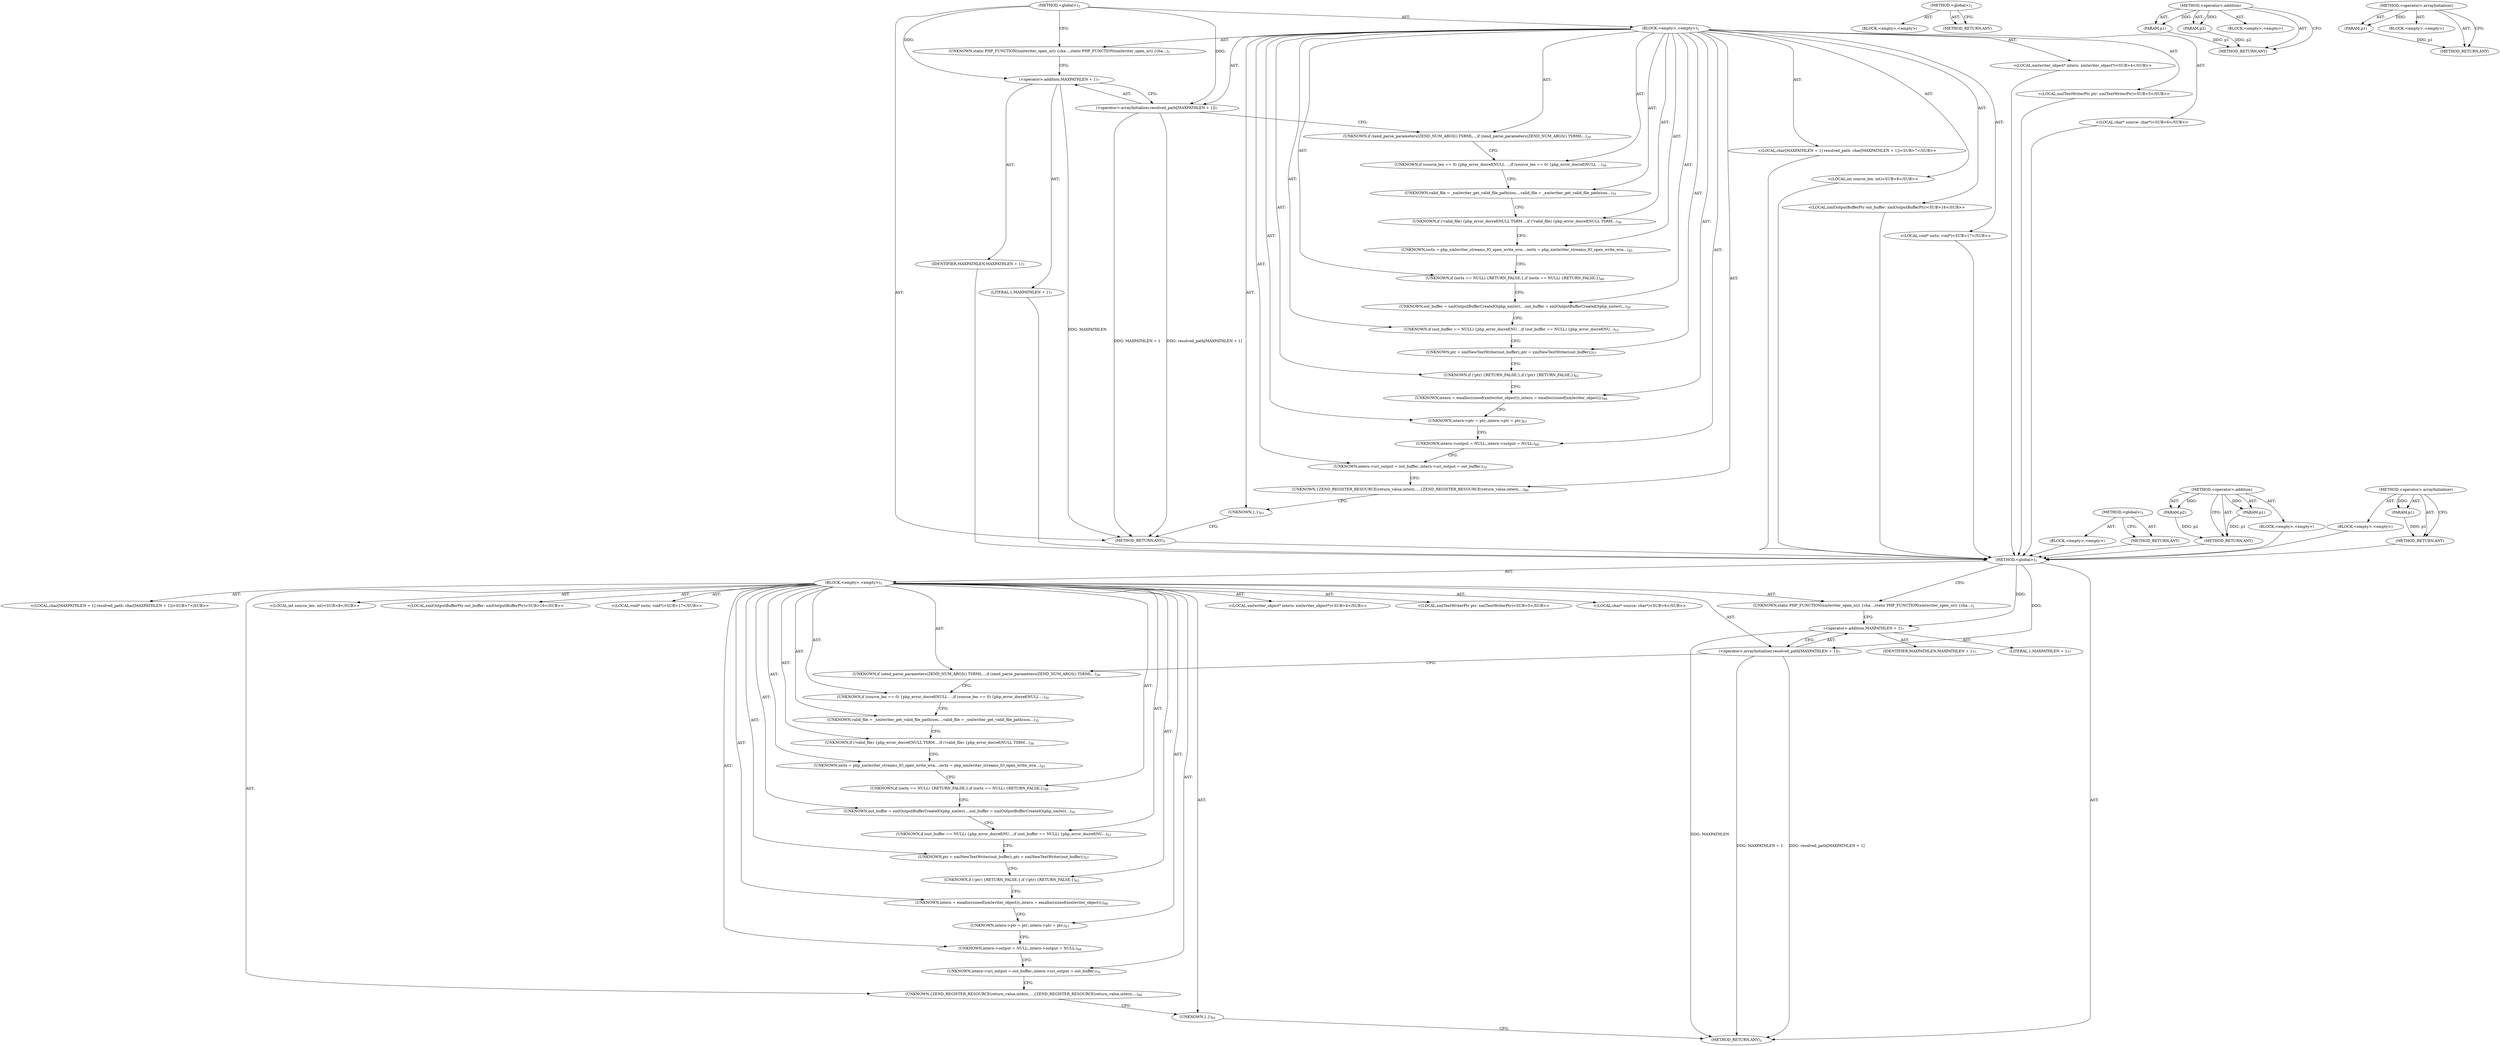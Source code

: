 digraph "&lt;operator&gt;.arrayInitializer" {
vulnerable_6 [label=<(METHOD,&lt;global&gt;)<SUB>1</SUB>>];
vulnerable_7 [label=<(BLOCK,&lt;empty&gt;,&lt;empty&gt;)<SUB>1</SUB>>];
vulnerable_8 [label=<(UNKNOWN,static PHP_FUNCTION(xmlwriter_open_uri)
 {
	cha...,static PHP_FUNCTION(xmlwriter_open_uri)
 {
	cha...)<SUB>1</SUB>>];
vulnerable_9 [label="<(LOCAL,xmlwriter_object* intern: xmlwriter_object*)<SUB>4</SUB>>"];
vulnerable_10 [label="<(LOCAL,xmlTextWriterPtr ptr: xmlTextWriterPtr)<SUB>5</SUB>>"];
vulnerable_11 [label="<(LOCAL,char* source: char*)<SUB>6</SUB>>"];
vulnerable_12 [label="<(LOCAL,char[MAXPATHLEN + 1] resolved_path: char[MAXPATHLEN + 1])<SUB>7</SUB>>"];
vulnerable_13 [label=<(&lt;operator&gt;.arrayInitializer,resolved_path[MAXPATHLEN + 1])<SUB>7</SUB>>];
vulnerable_14 [label=<(&lt;operator&gt;.addition,MAXPATHLEN + 1)<SUB>7</SUB>>];
vulnerable_15 [label=<(IDENTIFIER,MAXPATHLEN,MAXPATHLEN + 1)<SUB>7</SUB>>];
vulnerable_16 [label=<(LITERAL,1,MAXPATHLEN + 1)<SUB>7</SUB>>];
vulnerable_17 [label="<(LOCAL,int source_len: int)<SUB>8</SUB>>"];
vulnerable_18 [label="<(LOCAL,xmlOutputBufferPtr out_buffer: xmlOutputBufferPtr)<SUB>16</SUB>>"];
vulnerable_19 [label="<(LOCAL,void* ioctx: void*)<SUB>17</SUB>>"];
vulnerable_20 [label=<(UNKNOWN,if (zend_parse_parameters(ZEND_NUM_ARGS() TSRML...,if (zend_parse_parameters(ZEND_NUM_ARGS() TSRML...)<SUB>20</SUB>>];
vulnerable_21 [label=<(UNKNOWN,if (source_len == 0) {
		php_error_docref(NULL ...,if (source_len == 0) {
		php_error_docref(NULL ...)<SUB>30</SUB>>];
vulnerable_22 [label=<(UNKNOWN,valid_file = _xmlwriter_get_valid_file_path(sou...,valid_file = _xmlwriter_get_valid_file_path(sou...)<SUB>35</SUB>>];
vulnerable_23 [label=<(UNKNOWN,if (!valid_file) {
		php_error_docref(NULL TSRM...,if (!valid_file) {
		php_error_docref(NULL TSRM...)<SUB>36</SUB>>];
vulnerable_24 [label=<(UNKNOWN,ioctx = php_xmlwriter_streams_IO_open_write_wra...,ioctx = php_xmlwriter_streams_IO_open_write_wra...)<SUB>45</SUB>>];
vulnerable_25 [label=<(UNKNOWN,if (ioctx == NULL) {
		RETURN_FALSE;
	},if (ioctx == NULL) {
		RETURN_FALSE;
	})<SUB>46</SUB>>];
vulnerable_26 [label=<(UNKNOWN,out_buffer = xmlOutputBufferCreateIO(php_xmlwri...,out_buffer = xmlOutputBufferCreateIO(php_xmlwri...)<SUB>50</SUB>>];
vulnerable_27 [label=<(UNKNOWN,if (out_buffer == NULL) {
		php_error_docref(NU...,if (out_buffer == NULL) {
		php_error_docref(NU...)<SUB>53</SUB>>];
vulnerable_28 [label=<(UNKNOWN,ptr = xmlNewTextWriter(out_buffer);,ptr = xmlNewTextWriter(out_buffer);)<SUB>57</SUB>>];
vulnerable_29 [label=<(UNKNOWN,if (!ptr) {
		RETURN_FALSE;
	},if (!ptr) {
		RETURN_FALSE;
	})<SUB>62</SUB>>];
vulnerable_30 [label=<(UNKNOWN,intern = emalloc(sizeof(xmlwriter_object));,intern = emalloc(sizeof(xmlwriter_object));)<SUB>66</SUB>>];
vulnerable_31 [label=<(UNKNOWN,intern-&gt;ptr = ptr;,intern-&gt;ptr = ptr;)<SUB>67</SUB>>];
vulnerable_32 [label=<(UNKNOWN,intern-&gt;output = NULL;,intern-&gt;output = NULL;)<SUB>68</SUB>>];
vulnerable_33 [label=<(UNKNOWN,intern-&gt;uri_output = out_buffer;,intern-&gt;uri_output = out_buffer;)<SUB>70</SUB>>];
vulnerable_34 [label=<(UNKNOWN,{
		ZEND_REGISTER_RESOURCE(return_value,intern,...,{
		ZEND_REGISTER_RESOURCE(return_value,intern,...)<SUB>80</SUB>>];
vulnerable_35 [label=<(UNKNOWN,},})<SUB>83</SUB>>];
vulnerable_36 [label=<(METHOD_RETURN,ANY)<SUB>1</SUB>>];
vulnerable_55 [label=<(METHOD,&lt;global&gt;)<SUB>1</SUB>>];
vulnerable_56 [label=<(BLOCK,&lt;empty&gt;,&lt;empty&gt;)>];
vulnerable_57 [label=<(METHOD_RETURN,ANY)>];
vulnerable_65 [label=<(METHOD,&lt;operator&gt;.addition)>];
vulnerable_66 [label=<(PARAM,p1)>];
vulnerable_67 [label=<(PARAM,p2)>];
vulnerable_68 [label=<(BLOCK,&lt;empty&gt;,&lt;empty&gt;)>];
vulnerable_69 [label=<(METHOD_RETURN,ANY)>];
vulnerable_61 [label=<(METHOD,&lt;operator&gt;.arrayInitializer)>];
vulnerable_62 [label=<(PARAM,p1)>];
vulnerable_63 [label=<(BLOCK,&lt;empty&gt;,&lt;empty&gt;)>];
vulnerable_64 [label=<(METHOD_RETURN,ANY)>];
fixed_6 [label=<(METHOD,&lt;global&gt;)<SUB>1</SUB>>];
fixed_7 [label=<(BLOCK,&lt;empty&gt;,&lt;empty&gt;)<SUB>1</SUB>>];
fixed_8 [label=<(UNKNOWN,static PHP_FUNCTION(xmlwriter_open_uri)
 {
	cha...,static PHP_FUNCTION(xmlwriter_open_uri)
 {
	cha...)<SUB>1</SUB>>];
fixed_9 [label="<(LOCAL,xmlwriter_object* intern: xmlwriter_object*)<SUB>4</SUB>>"];
fixed_10 [label="<(LOCAL,xmlTextWriterPtr ptr: xmlTextWriterPtr)<SUB>5</SUB>>"];
fixed_11 [label="<(LOCAL,char* source: char*)<SUB>6</SUB>>"];
fixed_12 [label="<(LOCAL,char[MAXPATHLEN + 1] resolved_path: char[MAXPATHLEN + 1])<SUB>7</SUB>>"];
fixed_13 [label=<(&lt;operator&gt;.arrayInitializer,resolved_path[MAXPATHLEN + 1])<SUB>7</SUB>>];
fixed_14 [label=<(&lt;operator&gt;.addition,MAXPATHLEN + 1)<SUB>7</SUB>>];
fixed_15 [label=<(IDENTIFIER,MAXPATHLEN,MAXPATHLEN + 1)<SUB>7</SUB>>];
fixed_16 [label=<(LITERAL,1,MAXPATHLEN + 1)<SUB>7</SUB>>];
fixed_17 [label="<(LOCAL,int source_len: int)<SUB>8</SUB>>"];
fixed_18 [label="<(LOCAL,xmlOutputBufferPtr out_buffer: xmlOutputBufferPtr)<SUB>16</SUB>>"];
fixed_19 [label="<(LOCAL,void* ioctx: void*)<SUB>17</SUB>>"];
fixed_20 [label=<(UNKNOWN,if (zend_parse_parameters(ZEND_NUM_ARGS() TSRML...,if (zend_parse_parameters(ZEND_NUM_ARGS() TSRML...)<SUB>20</SUB>>];
fixed_21 [label=<(UNKNOWN,if (source_len == 0) {
		php_error_docref(NULL ...,if (source_len == 0) {
		php_error_docref(NULL ...)<SUB>30</SUB>>];
fixed_22 [label=<(UNKNOWN,valid_file = _xmlwriter_get_valid_file_path(sou...,valid_file = _xmlwriter_get_valid_file_path(sou...)<SUB>35</SUB>>];
fixed_23 [label=<(UNKNOWN,if (!valid_file) {
		php_error_docref(NULL TSRM...,if (!valid_file) {
		php_error_docref(NULL TSRM...)<SUB>36</SUB>>];
fixed_24 [label=<(UNKNOWN,ioctx = php_xmlwriter_streams_IO_open_write_wra...,ioctx = php_xmlwriter_streams_IO_open_write_wra...)<SUB>45</SUB>>];
fixed_25 [label=<(UNKNOWN,if (ioctx == NULL) {
		RETURN_FALSE;
	},if (ioctx == NULL) {
		RETURN_FALSE;
	})<SUB>46</SUB>>];
fixed_26 [label=<(UNKNOWN,out_buffer = xmlOutputBufferCreateIO(php_xmlwri...,out_buffer = xmlOutputBufferCreateIO(php_xmlwri...)<SUB>50</SUB>>];
fixed_27 [label=<(UNKNOWN,if (out_buffer == NULL) {
		php_error_docref(NU...,if (out_buffer == NULL) {
		php_error_docref(NU...)<SUB>53</SUB>>];
fixed_28 [label=<(UNKNOWN,ptr = xmlNewTextWriter(out_buffer);,ptr = xmlNewTextWriter(out_buffer);)<SUB>57</SUB>>];
fixed_29 [label=<(UNKNOWN,if (!ptr) {
		RETURN_FALSE;
	},if (!ptr) {
		RETURN_FALSE;
	})<SUB>62</SUB>>];
fixed_30 [label=<(UNKNOWN,intern = emalloc(sizeof(xmlwriter_object));,intern = emalloc(sizeof(xmlwriter_object));)<SUB>66</SUB>>];
fixed_31 [label=<(UNKNOWN,intern-&gt;ptr = ptr;,intern-&gt;ptr = ptr;)<SUB>67</SUB>>];
fixed_32 [label=<(UNKNOWN,intern-&gt;output = NULL;,intern-&gt;output = NULL;)<SUB>68</SUB>>];
fixed_33 [label=<(UNKNOWN,intern-&gt;uri_output = out_buffer;,intern-&gt;uri_output = out_buffer;)<SUB>70</SUB>>];
fixed_34 [label=<(UNKNOWN,{
		ZEND_REGISTER_RESOURCE(return_value,intern,...,{
		ZEND_REGISTER_RESOURCE(return_value,intern,...)<SUB>80</SUB>>];
fixed_35 [label=<(UNKNOWN,},})<SUB>83</SUB>>];
fixed_36 [label=<(METHOD_RETURN,ANY)<SUB>1</SUB>>];
fixed_55 [label=<(METHOD,&lt;global&gt;)<SUB>1</SUB>>];
fixed_56 [label=<(BLOCK,&lt;empty&gt;,&lt;empty&gt;)>];
fixed_57 [label=<(METHOD_RETURN,ANY)>];
fixed_65 [label=<(METHOD,&lt;operator&gt;.addition)>];
fixed_66 [label=<(PARAM,p1)>];
fixed_67 [label=<(PARAM,p2)>];
fixed_68 [label=<(BLOCK,&lt;empty&gt;,&lt;empty&gt;)>];
fixed_69 [label=<(METHOD_RETURN,ANY)>];
fixed_61 [label=<(METHOD,&lt;operator&gt;.arrayInitializer)>];
fixed_62 [label=<(PARAM,p1)>];
fixed_63 [label=<(BLOCK,&lt;empty&gt;,&lt;empty&gt;)>];
fixed_64 [label=<(METHOD_RETURN,ANY)>];
vulnerable_6 -> vulnerable_7  [key=0, label="AST: "];
vulnerable_6 -> vulnerable_36  [key=0, label="AST: "];
vulnerable_6 -> vulnerable_8  [key=0, label="CFG: "];
vulnerable_6 -> vulnerable_13  [key=0, label="DDG: "];
vulnerable_6 -> vulnerable_14  [key=0, label="DDG: "];
vulnerable_7 -> vulnerable_8  [key=0, label="AST: "];
vulnerable_7 -> vulnerable_9  [key=0, label="AST: "];
vulnerable_7 -> vulnerable_10  [key=0, label="AST: "];
vulnerable_7 -> vulnerable_11  [key=0, label="AST: "];
vulnerable_7 -> vulnerable_12  [key=0, label="AST: "];
vulnerable_7 -> vulnerable_13  [key=0, label="AST: "];
vulnerable_7 -> vulnerable_17  [key=0, label="AST: "];
vulnerable_7 -> vulnerable_18  [key=0, label="AST: "];
vulnerable_7 -> vulnerable_19  [key=0, label="AST: "];
vulnerable_7 -> vulnerable_20  [key=0, label="AST: "];
vulnerable_7 -> vulnerable_21  [key=0, label="AST: "];
vulnerable_7 -> vulnerable_22  [key=0, label="AST: "];
vulnerable_7 -> vulnerable_23  [key=0, label="AST: "];
vulnerable_7 -> vulnerable_24  [key=0, label="AST: "];
vulnerable_7 -> vulnerable_25  [key=0, label="AST: "];
vulnerable_7 -> vulnerable_26  [key=0, label="AST: "];
vulnerable_7 -> vulnerable_27  [key=0, label="AST: "];
vulnerable_7 -> vulnerable_28  [key=0, label="AST: "];
vulnerable_7 -> vulnerable_29  [key=0, label="AST: "];
vulnerable_7 -> vulnerable_30  [key=0, label="AST: "];
vulnerable_7 -> vulnerable_31  [key=0, label="AST: "];
vulnerable_7 -> vulnerable_32  [key=0, label="AST: "];
vulnerable_7 -> vulnerable_33  [key=0, label="AST: "];
vulnerable_7 -> vulnerable_34  [key=0, label="AST: "];
vulnerable_7 -> vulnerable_35  [key=0, label="AST: "];
vulnerable_8 -> vulnerable_14  [key=0, label="CFG: "];
vulnerable_9 -> fixed_6  [key=0];
vulnerable_10 -> fixed_6  [key=0];
vulnerable_11 -> fixed_6  [key=0];
vulnerable_12 -> fixed_6  [key=0];
vulnerable_13 -> vulnerable_14  [key=0, label="AST: "];
vulnerable_13 -> vulnerable_20  [key=0, label="CFG: "];
vulnerable_13 -> vulnerable_36  [key=0, label="DDG: MAXPATHLEN + 1"];
vulnerable_13 -> vulnerable_36  [key=1, label="DDG: resolved_path[MAXPATHLEN + 1]"];
vulnerable_14 -> vulnerable_15  [key=0, label="AST: "];
vulnerable_14 -> vulnerable_16  [key=0, label="AST: "];
vulnerable_14 -> vulnerable_13  [key=0, label="CFG: "];
vulnerable_14 -> vulnerable_36  [key=0, label="DDG: MAXPATHLEN"];
vulnerable_15 -> fixed_6  [key=0];
vulnerable_16 -> fixed_6  [key=0];
vulnerable_17 -> fixed_6  [key=0];
vulnerable_18 -> fixed_6  [key=0];
vulnerable_19 -> fixed_6  [key=0];
vulnerable_20 -> vulnerable_21  [key=0, label="CFG: "];
vulnerable_21 -> vulnerable_22  [key=0, label="CFG: "];
vulnerable_22 -> vulnerable_23  [key=0, label="CFG: "];
vulnerable_23 -> vulnerable_24  [key=0, label="CFG: "];
vulnerable_24 -> vulnerable_25  [key=0, label="CFG: "];
vulnerable_25 -> vulnerable_26  [key=0, label="CFG: "];
vulnerable_26 -> vulnerable_27  [key=0, label="CFG: "];
vulnerable_27 -> vulnerable_28  [key=0, label="CFG: "];
vulnerable_28 -> vulnerable_29  [key=0, label="CFG: "];
vulnerable_29 -> vulnerable_30  [key=0, label="CFG: "];
vulnerable_30 -> vulnerable_31  [key=0, label="CFG: "];
vulnerable_31 -> vulnerable_32  [key=0, label="CFG: "];
vulnerable_32 -> vulnerable_33  [key=0, label="CFG: "];
vulnerable_33 -> vulnerable_34  [key=0, label="CFG: "];
vulnerable_34 -> vulnerable_35  [key=0, label="CFG: "];
vulnerable_35 -> vulnerable_36  [key=0, label="CFG: "];
vulnerable_36 -> fixed_6  [key=0];
vulnerable_55 -> vulnerable_56  [key=0, label="AST: "];
vulnerable_55 -> vulnerable_57  [key=0, label="AST: "];
vulnerable_55 -> vulnerable_57  [key=1, label="CFG: "];
vulnerable_56 -> fixed_6  [key=0];
vulnerable_57 -> fixed_6  [key=0];
vulnerable_65 -> vulnerable_66  [key=0, label="AST: "];
vulnerable_65 -> vulnerable_66  [key=1, label="DDG: "];
vulnerable_65 -> vulnerable_68  [key=0, label="AST: "];
vulnerable_65 -> vulnerable_67  [key=0, label="AST: "];
vulnerable_65 -> vulnerable_67  [key=1, label="DDG: "];
vulnerable_65 -> vulnerable_69  [key=0, label="AST: "];
vulnerable_65 -> vulnerable_69  [key=1, label="CFG: "];
vulnerable_66 -> vulnerable_69  [key=0, label="DDG: p1"];
vulnerable_67 -> vulnerable_69  [key=0, label="DDG: p2"];
vulnerable_68 -> fixed_6  [key=0];
vulnerable_69 -> fixed_6  [key=0];
vulnerable_61 -> vulnerable_62  [key=0, label="AST: "];
vulnerable_61 -> vulnerable_62  [key=1, label="DDG: "];
vulnerable_61 -> vulnerable_63  [key=0, label="AST: "];
vulnerable_61 -> vulnerable_64  [key=0, label="AST: "];
vulnerable_61 -> vulnerable_64  [key=1, label="CFG: "];
vulnerable_62 -> vulnerable_64  [key=0, label="DDG: p1"];
vulnerable_63 -> fixed_6  [key=0];
vulnerable_64 -> fixed_6  [key=0];
fixed_6 -> fixed_7  [key=0, label="AST: "];
fixed_6 -> fixed_36  [key=0, label="AST: "];
fixed_6 -> fixed_8  [key=0, label="CFG: "];
fixed_6 -> fixed_13  [key=0, label="DDG: "];
fixed_6 -> fixed_14  [key=0, label="DDG: "];
fixed_7 -> fixed_8  [key=0, label="AST: "];
fixed_7 -> fixed_9  [key=0, label="AST: "];
fixed_7 -> fixed_10  [key=0, label="AST: "];
fixed_7 -> fixed_11  [key=0, label="AST: "];
fixed_7 -> fixed_12  [key=0, label="AST: "];
fixed_7 -> fixed_13  [key=0, label="AST: "];
fixed_7 -> fixed_17  [key=0, label="AST: "];
fixed_7 -> fixed_18  [key=0, label="AST: "];
fixed_7 -> fixed_19  [key=0, label="AST: "];
fixed_7 -> fixed_20  [key=0, label="AST: "];
fixed_7 -> fixed_21  [key=0, label="AST: "];
fixed_7 -> fixed_22  [key=0, label="AST: "];
fixed_7 -> fixed_23  [key=0, label="AST: "];
fixed_7 -> fixed_24  [key=0, label="AST: "];
fixed_7 -> fixed_25  [key=0, label="AST: "];
fixed_7 -> fixed_26  [key=0, label="AST: "];
fixed_7 -> fixed_27  [key=0, label="AST: "];
fixed_7 -> fixed_28  [key=0, label="AST: "];
fixed_7 -> fixed_29  [key=0, label="AST: "];
fixed_7 -> fixed_30  [key=0, label="AST: "];
fixed_7 -> fixed_31  [key=0, label="AST: "];
fixed_7 -> fixed_32  [key=0, label="AST: "];
fixed_7 -> fixed_33  [key=0, label="AST: "];
fixed_7 -> fixed_34  [key=0, label="AST: "];
fixed_7 -> fixed_35  [key=0, label="AST: "];
fixed_8 -> fixed_14  [key=0, label="CFG: "];
fixed_13 -> fixed_14  [key=0, label="AST: "];
fixed_13 -> fixed_20  [key=0, label="CFG: "];
fixed_13 -> fixed_36  [key=0, label="DDG: MAXPATHLEN + 1"];
fixed_13 -> fixed_36  [key=1, label="DDG: resolved_path[MAXPATHLEN + 1]"];
fixed_14 -> fixed_15  [key=0, label="AST: "];
fixed_14 -> fixed_16  [key=0, label="AST: "];
fixed_14 -> fixed_13  [key=0, label="CFG: "];
fixed_14 -> fixed_36  [key=0, label="DDG: MAXPATHLEN"];
fixed_20 -> fixed_21  [key=0, label="CFG: "];
fixed_21 -> fixed_22  [key=0, label="CFG: "];
fixed_22 -> fixed_23  [key=0, label="CFG: "];
fixed_23 -> fixed_24  [key=0, label="CFG: "];
fixed_24 -> fixed_25  [key=0, label="CFG: "];
fixed_25 -> fixed_26  [key=0, label="CFG: "];
fixed_26 -> fixed_27  [key=0, label="CFG: "];
fixed_27 -> fixed_28  [key=0, label="CFG: "];
fixed_28 -> fixed_29  [key=0, label="CFG: "];
fixed_29 -> fixed_30  [key=0, label="CFG: "];
fixed_30 -> fixed_31  [key=0, label="CFG: "];
fixed_31 -> fixed_32  [key=0, label="CFG: "];
fixed_32 -> fixed_33  [key=0, label="CFG: "];
fixed_33 -> fixed_34  [key=0, label="CFG: "];
fixed_34 -> fixed_35  [key=0, label="CFG: "];
fixed_35 -> fixed_36  [key=0, label="CFG: "];
fixed_55 -> fixed_56  [key=0, label="AST: "];
fixed_55 -> fixed_57  [key=0, label="AST: "];
fixed_55 -> fixed_57  [key=1, label="CFG: "];
fixed_65 -> fixed_66  [key=0, label="AST: "];
fixed_65 -> fixed_66  [key=1, label="DDG: "];
fixed_65 -> fixed_68  [key=0, label="AST: "];
fixed_65 -> fixed_67  [key=0, label="AST: "];
fixed_65 -> fixed_67  [key=1, label="DDG: "];
fixed_65 -> fixed_69  [key=0, label="AST: "];
fixed_65 -> fixed_69  [key=1, label="CFG: "];
fixed_66 -> fixed_69  [key=0, label="DDG: p1"];
fixed_67 -> fixed_69  [key=0, label="DDG: p2"];
fixed_61 -> fixed_62  [key=0, label="AST: "];
fixed_61 -> fixed_62  [key=1, label="DDG: "];
fixed_61 -> fixed_63  [key=0, label="AST: "];
fixed_61 -> fixed_64  [key=0, label="AST: "];
fixed_61 -> fixed_64  [key=1, label="CFG: "];
fixed_62 -> fixed_64  [key=0, label="DDG: p1"];
}
